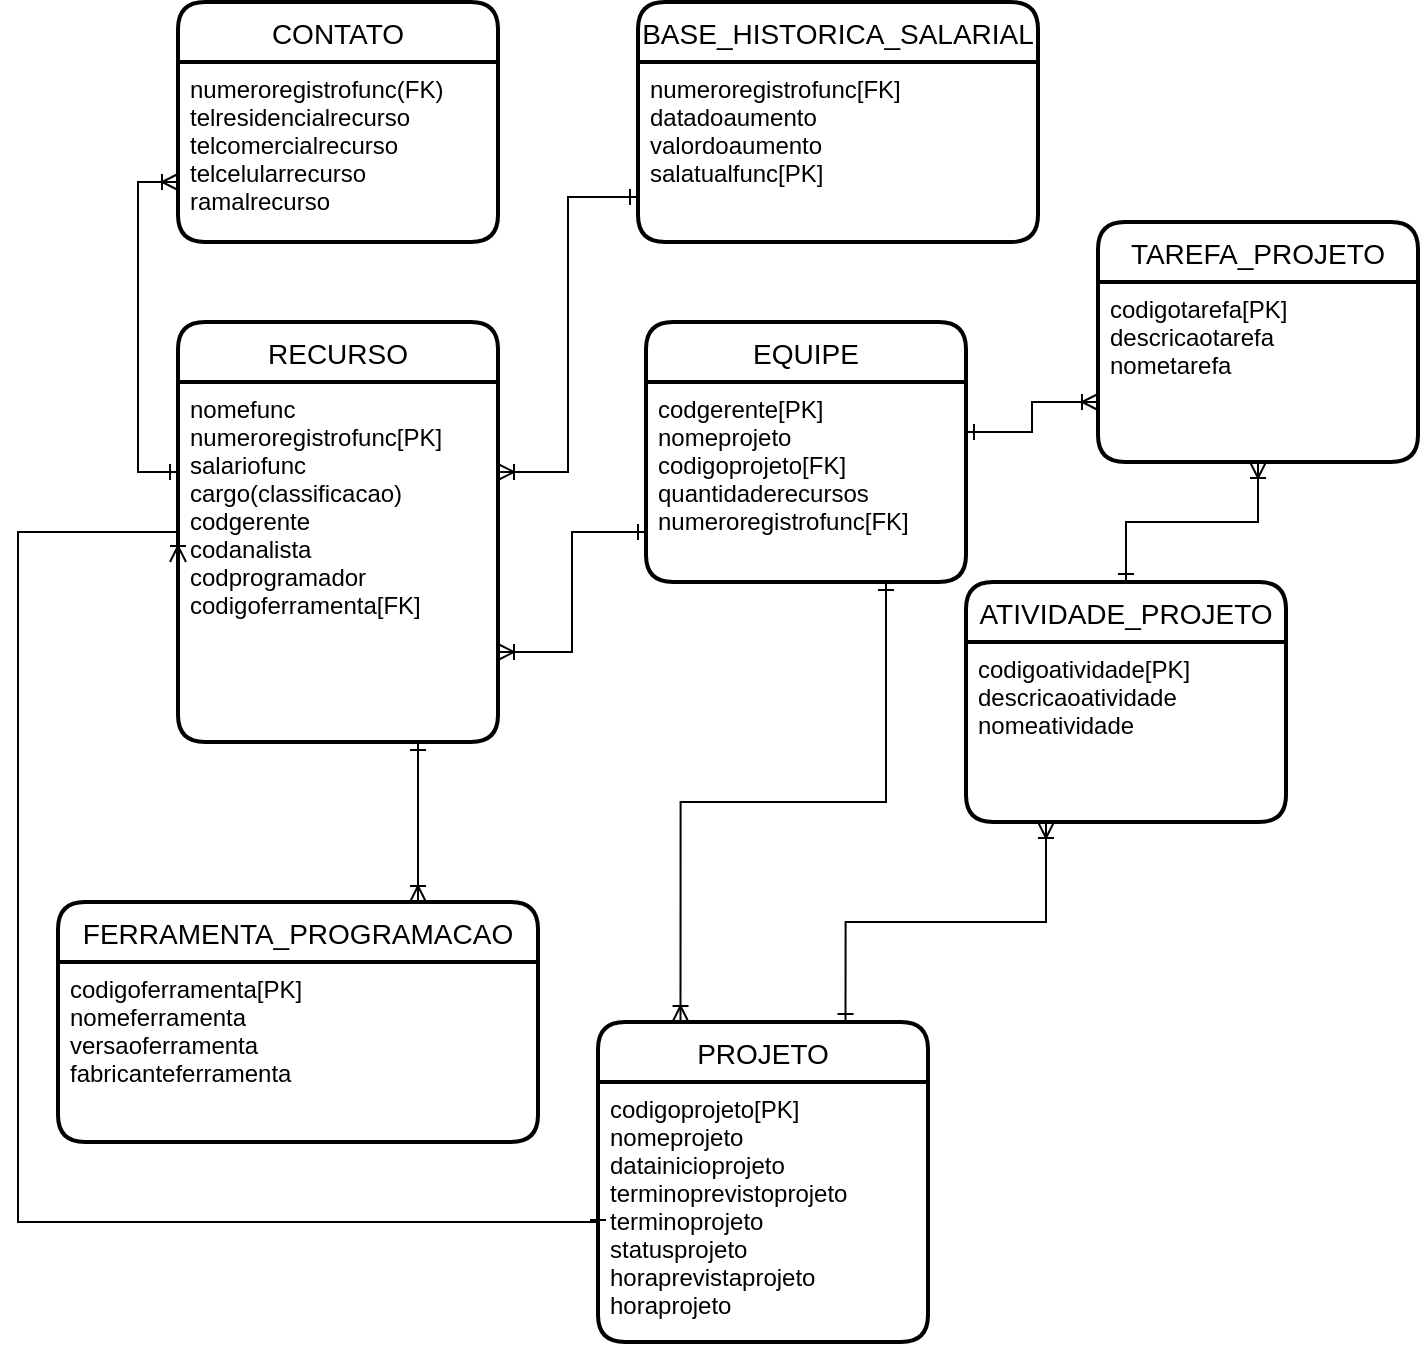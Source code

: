 <mxfile version="20.5.1" type="device"><diagram id="1VScrPPBLJfmaWTTMhnK" name="Página-1"><mxGraphModel dx="1381" dy="802" grid="1" gridSize="10" guides="1" tooltips="1" connect="1" arrows="1" fold="1" page="1" pageScale="1" pageWidth="827" pageHeight="1169" math="0" shadow="0"><root><mxCell id="0"/><mxCell id="1" parent="0"/><mxCell id="5Yr3_e6g2t6PRhXQTnRT-1" value="RECURSO" style="swimlane;childLayout=stackLayout;horizontal=1;startSize=30;horizontalStack=0;rounded=1;fontSize=14;fontStyle=0;strokeWidth=2;resizeParent=0;resizeLast=1;shadow=0;dashed=0;align=center;" parent="1" vertex="1"><mxGeometry x="100" y="170" width="160" height="210" as="geometry"/></mxCell><mxCell id="5Yr3_e6g2t6PRhXQTnRT-2" value="nomefunc&#10;numeroregistrofunc[PK]&#10;salariofunc&#10;cargo(classificacao)&#10;codgerente&#10;codanalista&#10;codprogramador&#10;codigoferramenta[FK]" style="align=left;strokeColor=none;fillColor=none;spacingLeft=4;fontSize=12;verticalAlign=top;resizable=0;rotatable=0;part=1;" parent="5Yr3_e6g2t6PRhXQTnRT-1" vertex="1"><mxGeometry y="30" width="160" height="180" as="geometry"/></mxCell><mxCell id="5Yr3_e6g2t6PRhXQTnRT-5" value="BASE_HISTORICA_SALARIAL" style="swimlane;childLayout=stackLayout;horizontal=1;startSize=30;horizontalStack=0;rounded=1;fontSize=14;fontStyle=0;strokeWidth=2;resizeParent=0;resizeLast=1;shadow=0;dashed=0;align=center;" parent="1" vertex="1"><mxGeometry x="330" y="10" width="200" height="120" as="geometry"/></mxCell><mxCell id="5Yr3_e6g2t6PRhXQTnRT-6" value="numeroregistrofunc[FK]&#10;datadoaumento&#10;valordoaumento&#10;salatualfunc[PK]" style="align=left;strokeColor=none;fillColor=none;spacingLeft=4;fontSize=12;verticalAlign=top;resizable=0;rotatable=0;part=1;" parent="5Yr3_e6g2t6PRhXQTnRT-5" vertex="1"><mxGeometry y="30" width="200" height="90" as="geometry"/></mxCell><mxCell id="5Yr3_e6g2t6PRhXQTnRT-7" value="CONTATO" style="swimlane;childLayout=stackLayout;horizontal=1;startSize=30;horizontalStack=0;rounded=1;fontSize=14;fontStyle=0;strokeWidth=2;resizeParent=0;resizeLast=1;shadow=0;dashed=0;align=center;" parent="1" vertex="1"><mxGeometry x="100" y="10" width="160" height="120" as="geometry"/></mxCell><mxCell id="5Yr3_e6g2t6PRhXQTnRT-8" value="numeroregistrofunc(FK)&#10;telresidencialrecurso&#10;telcomercialrecurso&#10;telcelularrecurso&#10;ramalrecurso" style="align=left;strokeColor=none;fillColor=none;spacingLeft=4;fontSize=12;verticalAlign=top;resizable=0;rotatable=0;part=1;" parent="5Yr3_e6g2t6PRhXQTnRT-7" vertex="1"><mxGeometry y="30" width="160" height="90" as="geometry"/></mxCell><mxCell id="5Yr3_e6g2t6PRhXQTnRT-20" style="edgeStyle=orthogonalEdgeStyle;rounded=0;orthogonalLoop=1;jettySize=auto;html=1;exitX=0.75;exitY=0;exitDx=0;exitDy=0;entryX=0.75;entryY=1;entryDx=0;entryDy=0;startArrow=ERoneToMany;startFill=0;endArrow=ERone;endFill=0;" parent="1" source="5Yr3_e6g2t6PRhXQTnRT-9" target="5Yr3_e6g2t6PRhXQTnRT-2" edge="1"><mxGeometry relative="1" as="geometry"/></mxCell><mxCell id="5Yr3_e6g2t6PRhXQTnRT-9" value="FERRAMENTA_PROGRAMACAO" style="swimlane;childLayout=stackLayout;horizontal=1;startSize=30;horizontalStack=0;rounded=1;fontSize=14;fontStyle=0;strokeWidth=2;resizeParent=0;resizeLast=1;shadow=0;dashed=0;align=center;" parent="1" vertex="1"><mxGeometry x="40" y="460" width="240" height="120" as="geometry"/></mxCell><mxCell id="5Yr3_e6g2t6PRhXQTnRT-10" value="codigoferramenta[PK]&#10;nomeferramenta&#10;versaoferramenta&#10;fabricanteferramenta " style="align=left;strokeColor=none;fillColor=none;spacingLeft=4;fontSize=12;verticalAlign=top;resizable=0;rotatable=0;part=1;" parent="5Yr3_e6g2t6PRhXQTnRT-9" vertex="1"><mxGeometry y="30" width="240" height="90" as="geometry"/></mxCell><mxCell id="5Yr3_e6g2t6PRhXQTnRT-11" value="EQUIPE" style="swimlane;childLayout=stackLayout;horizontal=1;startSize=30;horizontalStack=0;rounded=1;fontSize=14;fontStyle=0;strokeWidth=2;resizeParent=0;resizeLast=1;shadow=0;dashed=0;align=center;" parent="1" vertex="1"><mxGeometry x="334" y="170" width="160" height="130" as="geometry"/></mxCell><mxCell id="5Yr3_e6g2t6PRhXQTnRT-12" value="codgerente[PK]&#10;nomeprojeto&#10;codigoprojeto[FK]&#10;quantidaderecursos&#10;numeroregistrofunc[FK]" style="align=left;strokeColor=none;fillColor=none;spacingLeft=4;fontSize=12;verticalAlign=top;resizable=0;rotatable=0;part=1;" parent="5Yr3_e6g2t6PRhXQTnRT-11" vertex="1"><mxGeometry y="30" width="160" height="100" as="geometry"/></mxCell><mxCell id="5Yr3_e6g2t6PRhXQTnRT-13" value="PROJETO" style="swimlane;childLayout=stackLayout;horizontal=1;startSize=30;horizontalStack=0;rounded=1;fontSize=14;fontStyle=0;strokeWidth=2;resizeParent=0;resizeLast=1;shadow=0;dashed=0;align=center;" parent="1" vertex="1"><mxGeometry x="310" y="520" width="165" height="160" as="geometry"/></mxCell><mxCell id="5Yr3_e6g2t6PRhXQTnRT-14" value="codigoprojeto[PK]&#10;nomeprojeto&#10;datainicioprojeto&#10;terminoprevistoprojeto&#10;terminoprojeto&#10;statusprojeto&#10;horaprevistaprojeto&#10;horaprojeto&#10;" style="align=left;strokeColor=none;fillColor=none;spacingLeft=4;fontSize=12;verticalAlign=top;resizable=0;rotatable=0;part=1;" parent="5Yr3_e6g2t6PRhXQTnRT-13" vertex="1"><mxGeometry y="30" width="165" height="130" as="geometry"/></mxCell><mxCell id="5Yr3_e6g2t6PRhXQTnRT-15" value="ATIVIDADE_PROJETO" style="swimlane;childLayout=stackLayout;horizontal=1;startSize=30;horizontalStack=0;rounded=1;fontSize=14;fontStyle=0;strokeWidth=2;resizeParent=0;resizeLast=1;shadow=0;dashed=0;align=center;" parent="1" vertex="1"><mxGeometry x="494" y="300" width="160" height="120" as="geometry"/></mxCell><mxCell id="5Yr3_e6g2t6PRhXQTnRT-16" value="codigoatividade[PK]&#10;descricaoatividade&#10;nomeatividade" style="align=left;strokeColor=none;fillColor=none;spacingLeft=4;fontSize=12;verticalAlign=top;resizable=0;rotatable=0;part=1;" parent="5Yr3_e6g2t6PRhXQTnRT-15" vertex="1"><mxGeometry y="30" width="160" height="90" as="geometry"/></mxCell><mxCell id="5Yr3_e6g2t6PRhXQTnRT-17" style="edgeStyle=orthogonalEdgeStyle;rounded=0;orthogonalLoop=1;jettySize=auto;html=1;exitX=0;exitY=0.25;exitDx=0;exitDy=0;entryX=0;entryY=0.75;entryDx=0;entryDy=0;startArrow=ERone;startFill=0;endArrow=ERoneToMany;endFill=0;" parent="1" source="5Yr3_e6g2t6PRhXQTnRT-2" target="5Yr3_e6g2t6PRhXQTnRT-7" edge="1"><mxGeometry relative="1" as="geometry"/></mxCell><mxCell id="5Yr3_e6g2t6PRhXQTnRT-18" style="edgeStyle=orthogonalEdgeStyle;rounded=0;orthogonalLoop=1;jettySize=auto;html=1;exitX=0;exitY=0.75;exitDx=0;exitDy=0;entryX=1;entryY=0.25;entryDx=0;entryDy=0;startArrow=ERone;startFill=0;endArrow=ERoneToMany;endFill=0;" parent="1" source="5Yr3_e6g2t6PRhXQTnRT-6" target="5Yr3_e6g2t6PRhXQTnRT-2" edge="1"><mxGeometry relative="1" as="geometry"/></mxCell><mxCell id="5Yr3_e6g2t6PRhXQTnRT-19" style="edgeStyle=orthogonalEdgeStyle;rounded=0;orthogonalLoop=1;jettySize=auto;html=1;exitX=1;exitY=0.75;exitDx=0;exitDy=0;entryX=0;entryY=0.75;entryDx=0;entryDy=0;startArrow=ERoneToMany;startFill=0;endArrow=ERone;endFill=0;" parent="1" source="5Yr3_e6g2t6PRhXQTnRT-2" target="5Yr3_e6g2t6PRhXQTnRT-12" edge="1"><mxGeometry relative="1" as="geometry"/></mxCell><mxCell id="5Yr3_e6g2t6PRhXQTnRT-26" style="edgeStyle=orthogonalEdgeStyle;rounded=0;orthogonalLoop=1;jettySize=auto;html=1;exitX=0.75;exitY=1;exitDx=0;exitDy=0;entryX=0.25;entryY=0;entryDx=0;entryDy=0;startArrow=ERone;startFill=0;endArrow=ERoneToMany;endFill=0;" parent="1" source="5Yr3_e6g2t6PRhXQTnRT-12" target="5Yr3_e6g2t6PRhXQTnRT-13" edge="1"><mxGeometry relative="1" as="geometry"/></mxCell><mxCell id="5Yr3_e6g2t6PRhXQTnRT-27" style="edgeStyle=orthogonalEdgeStyle;rounded=0;orthogonalLoop=1;jettySize=auto;html=1;exitX=0.25;exitY=1;exitDx=0;exitDy=0;entryX=0.75;entryY=0;entryDx=0;entryDy=0;startArrow=ERoneToMany;startFill=0;endArrow=ERone;endFill=0;" parent="1" source="5Yr3_e6g2t6PRhXQTnRT-16" target="5Yr3_e6g2t6PRhXQTnRT-13" edge="1"><mxGeometry relative="1" as="geometry"/></mxCell><mxCell id="5Yr3_e6g2t6PRhXQTnRT-28" value="TAREFA_PROJETO" style="swimlane;childLayout=stackLayout;horizontal=1;startSize=30;horizontalStack=0;rounded=1;fontSize=14;fontStyle=0;strokeWidth=2;resizeParent=0;resizeLast=1;shadow=0;dashed=0;align=center;" parent="1" vertex="1"><mxGeometry x="560" y="120" width="160" height="120" as="geometry"/></mxCell><mxCell id="5Yr3_e6g2t6PRhXQTnRT-29" value="codigotarefa[PK]&#10;descricaotarefa&#10;nometarefa" style="align=left;strokeColor=none;fillColor=none;spacingLeft=4;fontSize=12;verticalAlign=top;resizable=0;rotatable=0;part=1;" parent="5Yr3_e6g2t6PRhXQTnRT-28" vertex="1"><mxGeometry y="30" width="160" height="90" as="geometry"/></mxCell><mxCell id="5Yr3_e6g2t6PRhXQTnRT-30" style="edgeStyle=orthogonalEdgeStyle;rounded=0;orthogonalLoop=1;jettySize=auto;html=1;exitX=1;exitY=0.25;exitDx=0;exitDy=0;entryX=0;entryY=0.75;entryDx=0;entryDy=0;startArrow=ERone;startFill=0;endArrow=ERoneToMany;endFill=0;" parent="1" source="5Yr3_e6g2t6PRhXQTnRT-12" target="5Yr3_e6g2t6PRhXQTnRT-28" edge="1"><mxGeometry relative="1" as="geometry"/></mxCell><mxCell id="5Yr3_e6g2t6PRhXQTnRT-31" style="edgeStyle=orthogonalEdgeStyle;rounded=0;orthogonalLoop=1;jettySize=auto;html=1;exitX=0.5;exitY=1;exitDx=0;exitDy=0;startArrow=ERoneToMany;startFill=0;endArrow=ERone;endFill=0;" parent="1" source="5Yr3_e6g2t6PRhXQTnRT-29" target="5Yr3_e6g2t6PRhXQTnRT-15" edge="1"><mxGeometry relative="1" as="geometry"/></mxCell><mxCell id="1vnGH85dUXsaz4b8aPQ7-1" style="edgeStyle=orthogonalEdgeStyle;rounded=0;orthogonalLoop=1;jettySize=auto;html=1;exitX=0;exitY=0.5;exitDx=0;exitDy=0;entryX=0;entryY=0.5;entryDx=0;entryDy=0;startArrow=ERoneToMany;startFill=0;endArrow=ERone;endFill=0;" parent="1" source="5Yr3_e6g2t6PRhXQTnRT-2" target="5Yr3_e6g2t6PRhXQTnRT-14" edge="1"><mxGeometry relative="1" as="geometry"><Array as="points"><mxPoint x="20" y="275"/><mxPoint x="20" y="620"/></Array></mxGeometry></mxCell></root></mxGraphModel></diagram></mxfile>